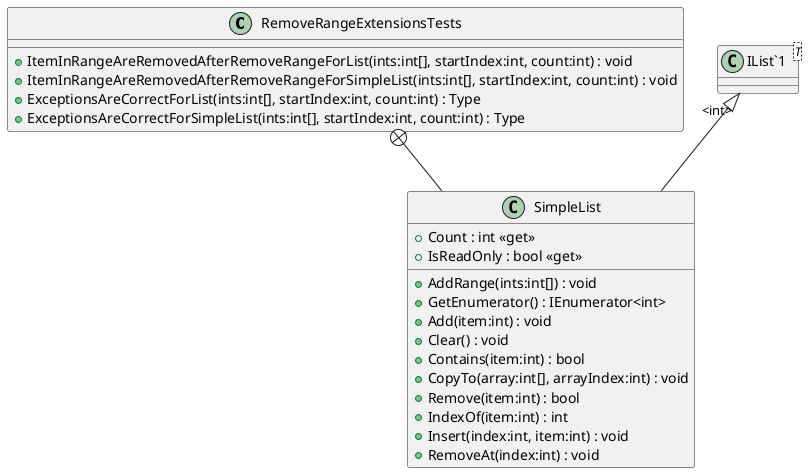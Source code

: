 @startuml
class RemoveRangeExtensionsTests {
    + ItemInRangeAreRemovedAfterRemoveRangeForList(ints:int[], startIndex:int, count:int) : void
    + ItemInRangeAreRemovedAfterRemoveRangeForSimpleList(ints:int[], startIndex:int, count:int) : void
    + ExceptionsAreCorrectForList(ints:int[], startIndex:int, count:int) : Type
    + ExceptionsAreCorrectForSimpleList(ints:int[], startIndex:int, count:int) : Type
}
class SimpleList {
    + AddRange(ints:int[]) : void
    + GetEnumerator() : IEnumerator<int>
    + Add(item:int) : void
    + Clear() : void
    + Contains(item:int) : bool
    + CopyTo(array:int[], arrayIndex:int) : void
    + Remove(item:int) : bool
    + Count : int <<get>>
    + IsReadOnly : bool <<get>>
    + IndexOf(item:int) : int
    + Insert(index:int, item:int) : void
    + RemoveAt(index:int) : void
}
class "IList`1"<T> {
}
RemoveRangeExtensionsTests +-- SimpleList
"IList`1" "<int>" <|-- SimpleList
@enduml
